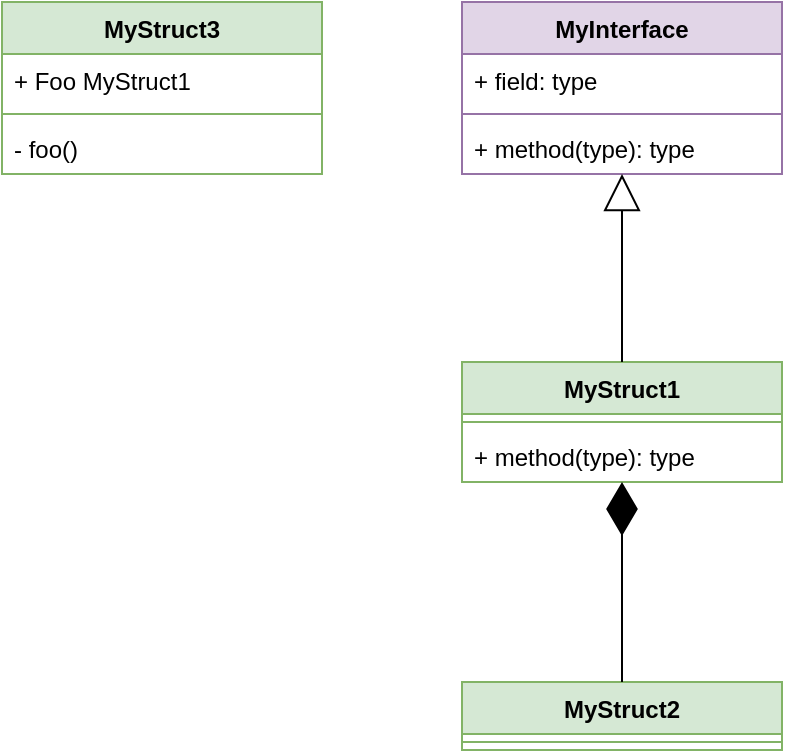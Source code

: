 <mxfile version="20.5.3" type="embed" pages="2"><diagram name="Page-1" id="9A-b66y6Jr2mR1kLJ9BA"><mxGraphModel dx="1156" dy="629" grid="1" gridSize="10" guides="1" tooltips="1" connect="1" arrows="1" fold="1" page="1" pageScale="1" pageWidth="850" pageHeight="1100" math="0" shadow="0"><root><mxCell id="0"/><mxCell id="1" parent="0"/><mxCell id="dILMTx3V24RCvQ_FTe7t-1" value="MyStruct3" style="swimlane;fontStyle=1;align=center;verticalAlign=top;childLayout=stackLayout;horizontal=1;startSize=26;horizontalStack=0;resizeParent=1;resizeParentMax=0;resizeLast=0;collapsible=1;marginBottom=0;whiteSpace=wrap;html=1;fillColor=#d5e8d4;strokeColor=#82b366;" parent="1" vertex="1"><mxGeometry x="10" y="10" width="160" height="86" as="geometry"/></mxCell><mxCell id="dILMTx3V24RCvQ_FTe7t-2" value="+ Foo MyStruct1" style="text;strokeColor=none;fillColor=none;align=left;verticalAlign=top;spacingLeft=4;spacingRight=4;overflow=hidden;rotatable=0;points=[[0,0.5],[1,0.5]];portConstraint=eastwest;whiteSpace=wrap;html=1;" parent="dILMTx3V24RCvQ_FTe7t-1" vertex="1"><mxGeometry y="26" width="160" height="26" as="geometry"/></mxCell><mxCell id="dILMTx3V24RCvQ_FTe7t-3" value="" style="line;strokeWidth=1;fillColor=none;align=left;verticalAlign=middle;spacingTop=-1;spacingLeft=3;spacingRight=3;rotatable=0;labelPosition=right;points=[];portConstraint=eastwest;strokeColor=inherit;" parent="dILMTx3V24RCvQ_FTe7t-1" vertex="1"><mxGeometry y="52" width="160" height="8" as="geometry"/></mxCell><mxCell id="dILMTx3V24RCvQ_FTe7t-4" value="- foo()" style="text;strokeColor=none;fillColor=none;align=left;verticalAlign=top;spacingLeft=4;spacingRight=4;overflow=hidden;rotatable=0;points=[[0,0.5],[1,0.5]];portConstraint=eastwest;whiteSpace=wrap;html=1;" parent="dILMTx3V24RCvQ_FTe7t-1" vertex="1"><mxGeometry y="60" width="160" height="26" as="geometry"/></mxCell><mxCell id="dILMTx3V24RCvQ_FTe7t-11" value="MyInterface" style="swimlane;fontStyle=1;align=center;verticalAlign=top;childLayout=stackLayout;horizontal=1;startSize=26;horizontalStack=0;resizeParent=1;resizeParentMax=0;resizeLast=0;collapsible=1;marginBottom=0;whiteSpace=wrap;html=1;fillColor=#e1d5e7;strokeColor=#9673a6;" parent="1" vertex="1"><mxGeometry x="240" y="10" width="160" height="86" as="geometry"/></mxCell><mxCell id="dILMTx3V24RCvQ_FTe7t-12" value="+ field: type" style="text;strokeColor=none;fillColor=none;align=left;verticalAlign=top;spacingLeft=4;spacingRight=4;overflow=hidden;rotatable=0;points=[[0,0.5],[1,0.5]];portConstraint=eastwest;whiteSpace=wrap;html=1;" parent="dILMTx3V24RCvQ_FTe7t-11" vertex="1"><mxGeometry y="26" width="160" height="26" as="geometry"/></mxCell><mxCell id="dILMTx3V24RCvQ_FTe7t-13" value="" style="line;strokeWidth=1;fillColor=none;align=left;verticalAlign=middle;spacingTop=-1;spacingLeft=3;spacingRight=3;rotatable=0;labelPosition=right;points=[];portConstraint=eastwest;strokeColor=inherit;" parent="dILMTx3V24RCvQ_FTe7t-11" vertex="1"><mxGeometry y="52" width="160" height="8" as="geometry"/></mxCell><mxCell id="dILMTx3V24RCvQ_FTe7t-14" value="+ method(type): type" style="text;strokeColor=none;fillColor=none;align=left;verticalAlign=top;spacingLeft=4;spacingRight=4;overflow=hidden;rotatable=0;points=[[0,0.5],[1,0.5]];portConstraint=eastwest;whiteSpace=wrap;html=1;" parent="dILMTx3V24RCvQ_FTe7t-11" vertex="1"><mxGeometry y="60" width="160" height="26" as="geometry"/></mxCell><mxCell id="dILMTx3V24RCvQ_FTe7t-15" value="MyStruct1" style="swimlane;fontStyle=1;align=center;verticalAlign=top;childLayout=stackLayout;horizontal=1;startSize=26;horizontalStack=0;resizeParent=1;resizeParentMax=0;resizeLast=0;collapsible=1;marginBottom=0;whiteSpace=wrap;html=1;fillColor=#d5e8d4;strokeColor=#82b366;" parent="1" vertex="1"><mxGeometry x="240" y="190" width="160" height="60" as="geometry"/></mxCell><mxCell id="dILMTx3V24RCvQ_FTe7t-17" value="" style="line;strokeWidth=1;fillColor=none;align=left;verticalAlign=middle;spacingTop=-1;spacingLeft=3;spacingRight=3;rotatable=0;labelPosition=right;points=[];portConstraint=eastwest;strokeColor=inherit;" parent="dILMTx3V24RCvQ_FTe7t-15" vertex="1"><mxGeometry y="26" width="160" height="8" as="geometry"/></mxCell><mxCell id="dILMTx3V24RCvQ_FTe7t-18" value="+ method(type): type" style="text;strokeColor=none;fillColor=none;align=left;verticalAlign=top;spacingLeft=4;spacingRight=4;overflow=hidden;rotatable=0;points=[[0,0.5],[1,0.5]];portConstraint=eastwest;whiteSpace=wrap;html=1;" parent="dILMTx3V24RCvQ_FTe7t-15" vertex="1"><mxGeometry y="34" width="160" height="26" as="geometry"/></mxCell><mxCell id="dILMTx3V24RCvQ_FTe7t-19" value="MyStruct2" style="swimlane;fontStyle=1;align=center;verticalAlign=top;childLayout=stackLayout;horizontal=1;startSize=26;horizontalStack=0;resizeParent=1;resizeParentMax=0;resizeLast=0;collapsible=1;marginBottom=0;whiteSpace=wrap;html=1;fillColor=#d5e8d4;strokeColor=#82b366;" parent="1" vertex="1"><mxGeometry x="240" y="350" width="160" height="34" as="geometry"/></mxCell><mxCell id="dILMTx3V24RCvQ_FTe7t-21" value="" style="line;strokeWidth=1;fillColor=none;align=left;verticalAlign=middle;spacingTop=-1;spacingLeft=3;spacingRight=3;rotatable=0;labelPosition=right;points=[];portConstraint=eastwest;strokeColor=inherit;" parent="dILMTx3V24RCvQ_FTe7t-19" vertex="1"><mxGeometry y="26" width="160" height="8" as="geometry"/></mxCell><mxCell id="dILMTx3V24RCvQ_FTe7t-23" value="" style="endArrow=diamondThin;endFill=1;endSize=24;html=1;rounded=0;" parent="1" source="dILMTx3V24RCvQ_FTe7t-19" target="dILMTx3V24RCvQ_FTe7t-15" edge="1"><mxGeometry width="160" relative="1" as="geometry"><mxPoint x="220" y="270" as="sourcePoint"/><mxPoint x="380" y="270" as="targetPoint"/></mxGeometry></mxCell><mxCell id="dILMTx3V24RCvQ_FTe7t-24" value="" style="endArrow=block;endSize=16;endFill=0;html=1;rounded=0;" parent="1" source="dILMTx3V24RCvQ_FTe7t-15" target="dILMTx3V24RCvQ_FTe7t-11" edge="1"><mxGeometry width="160" relative="1" as="geometry"><mxPoint x="220" y="190" as="sourcePoint"/><mxPoint x="380" y="190" as="targetPoint"/></mxGeometry></mxCell></root></mxGraphModel></diagram><diagram id="raCPii82oOUgVRBAZYWZ" name="Page-2"><mxGraphModel dx="1156" dy="629" grid="1" gridSize="10" guides="1" tooltips="1" connect="1" arrows="1" fold="1" page="1" pageScale="1" pageWidth="850" pageHeight="1100" math="0" shadow="0"><root><mxCell id="0"/><mxCell id="1" parent="0"/><mxCell id="D4TPYhZINODG5pd7QCyL-1" value="MyStruct3" style="swimlane;fontStyle=1;align=center;verticalAlign=top;childLayout=stackLayout;horizontal=1;startSize=26;horizontalStack=0;resizeParent=1;resizeParentMax=0;resizeLast=0;collapsible=1;marginBottom=0;whiteSpace=wrap;html=1;fillColor=#d5e8d4;strokeColor=#82b366;" parent="1" vertex="1"><mxGeometry x="10" y="10" width="160" height="86" as="geometry"/></mxCell><mxCell id="D4TPYhZINODG5pd7QCyL-2" value="+ Foo MyStruct1" style="text;strokeColor=none;fillColor=none;align=left;verticalAlign=top;spacingLeft=4;spacingRight=4;overflow=hidden;rotatable=0;points=[[0,0.5],[1,0.5]];portConstraint=eastwest;whiteSpace=wrap;html=1;" parent="D4TPYhZINODG5pd7QCyL-1" vertex="1"><mxGeometry y="26" width="160" height="26" as="geometry"/></mxCell><mxCell id="D4TPYhZINODG5pd7QCyL-3" value="" style="line;strokeWidth=1;fillColor=none;align=left;verticalAlign=middle;spacingTop=-1;spacingLeft=3;spacingRight=3;rotatable=0;labelPosition=right;points=[];portConstraint=eastwest;strokeColor=inherit;" parent="D4TPYhZINODG5pd7QCyL-1" vertex="1"><mxGeometry y="52" width="160" height="8" as="geometry"/></mxCell><mxCell id="D4TPYhZINODG5pd7QCyL-4" value="- foo()" style="text;strokeColor=none;fillColor=none;align=left;verticalAlign=top;spacingLeft=4;spacingRight=4;overflow=hidden;rotatable=0;points=[[0,0.5],[1,0.5]];portConstraint=eastwest;whiteSpace=wrap;html=1;" parent="D4TPYhZINODG5pd7QCyL-1" vertex="1"><mxGeometry y="60" width="160" height="26" as="geometry"/></mxCell><mxCell id="D4TPYhZINODG5pd7QCyL-5" value="MyInterface" style="swimlane;fontStyle=1;align=center;verticalAlign=top;childLayout=stackLayout;horizontal=1;startSize=26;horizontalStack=0;resizeParent=1;resizeParentMax=0;resizeLast=0;collapsible=1;marginBottom=0;whiteSpace=wrap;html=1;fillColor=#e1d5e7;strokeColor=#9673a6;" parent="1" vertex="1"><mxGeometry x="240" y="10" width="160" height="86" as="geometry"/></mxCell><mxCell id="D4TPYhZINODG5pd7QCyL-6" value="+ field: type" style="text;strokeColor=none;fillColor=none;align=left;verticalAlign=top;spacingLeft=4;spacingRight=4;overflow=hidden;rotatable=0;points=[[0,0.5],[1,0.5]];portConstraint=eastwest;whiteSpace=wrap;html=1;" parent="D4TPYhZINODG5pd7QCyL-5" vertex="1"><mxGeometry y="26" width="160" height="26" as="geometry"/></mxCell><mxCell id="D4TPYhZINODG5pd7QCyL-7" value="" style="line;strokeWidth=1;fillColor=none;align=left;verticalAlign=middle;spacingTop=-1;spacingLeft=3;spacingRight=3;rotatable=0;labelPosition=right;points=[];portConstraint=eastwest;strokeColor=inherit;" parent="D4TPYhZINODG5pd7QCyL-5" vertex="1"><mxGeometry y="52" width="160" height="8" as="geometry"/></mxCell><mxCell id="D4TPYhZINODG5pd7QCyL-8" value="+ method(type): type" style="text;strokeColor=none;fillColor=none;align=left;verticalAlign=top;spacingLeft=4;spacingRight=4;overflow=hidden;rotatable=0;points=[[0,0.5],[1,0.5]];portConstraint=eastwest;whiteSpace=wrap;html=1;" parent="D4TPYhZINODG5pd7QCyL-5" vertex="1"><mxGeometry y="60" width="160" height="26" as="geometry"/></mxCell><mxCell id="D4TPYhZINODG5pd7QCyL-9" value="MyStruct1" style="swimlane;fontStyle=1;align=center;verticalAlign=top;childLayout=stackLayout;horizontal=1;startSize=26;horizontalStack=0;resizeParent=1;resizeParentMax=0;resizeLast=0;collapsible=1;marginBottom=0;whiteSpace=wrap;html=1;fillColor=#d5e8d4;strokeColor=#82b366;" parent="1" vertex="1"><mxGeometry x="240" y="190" width="160" height="60" as="geometry"/></mxCell><mxCell id="D4TPYhZINODG5pd7QCyL-10" value="" style="line;strokeWidth=1;fillColor=none;align=left;verticalAlign=middle;spacingTop=-1;spacingLeft=3;spacingRight=3;rotatable=0;labelPosition=right;points=[];portConstraint=eastwest;strokeColor=inherit;" parent="D4TPYhZINODG5pd7QCyL-9" vertex="1"><mxGeometry y="26" width="160" height="8" as="geometry"/></mxCell><mxCell id="D4TPYhZINODG5pd7QCyL-11" value="+ method(type): type" style="text;strokeColor=none;fillColor=none;align=left;verticalAlign=top;spacingLeft=4;spacingRight=4;overflow=hidden;rotatable=0;points=[[0,0.5],[1,0.5]];portConstraint=eastwest;whiteSpace=wrap;html=1;" parent="D4TPYhZINODG5pd7QCyL-9" vertex="1"><mxGeometry y="34" width="160" height="26" as="geometry"/></mxCell><mxCell id="D4TPYhZINODG5pd7QCyL-12" value="MyStruct2" style="swimlane;fontStyle=1;align=center;verticalAlign=top;childLayout=stackLayout;horizontal=1;startSize=26;horizontalStack=0;resizeParent=1;resizeParentMax=0;resizeLast=0;collapsible=1;marginBottom=0;whiteSpace=wrap;html=1;fillColor=#d5e8d4;strokeColor=#82b366;" parent="1" vertex="1"><mxGeometry x="240" y="350" width="160" height="34" as="geometry"/></mxCell><mxCell id="D4TPYhZINODG5pd7QCyL-13" value="" style="line;strokeWidth=1;fillColor=none;align=left;verticalAlign=middle;spacingTop=-1;spacingLeft=3;spacingRight=3;rotatable=0;labelPosition=right;points=[];portConstraint=eastwest;strokeColor=inherit;" parent="D4TPYhZINODG5pd7QCyL-12" vertex="1"><mxGeometry y="26" width="160" height="8" as="geometry"/></mxCell><mxCell id="D4TPYhZINODG5pd7QCyL-14" value="extends" style="endArrow=diamondThin;endFill=1;endSize=24;html=1;rounded=0;" parent="1" source="D4TPYhZINODG5pd7QCyL-12" target="D4TPYhZINODG5pd7QCyL-9" edge="1"><mxGeometry width="160" relative="1" as="geometry"><mxPoint x="220" y="270" as="sourcePoint"/><mxPoint x="380" y="270" as="targetPoint"/></mxGeometry></mxCell><mxCell id="D4TPYhZINODG5pd7QCyL-15" value="implements" style="endArrow=block;endSize=16;endFill=0;html=1;rounded=0;" parent="1" source="D4TPYhZINODG5pd7QCyL-9" target="D4TPYhZINODG5pd7QCyL-5" edge="1"><mxGeometry width="160" relative="1" as="geometry"><mxPoint x="220" y="190" as="sourcePoint"/><mxPoint x="380" y="190" as="targetPoint"/></mxGeometry></mxCell><mxCell id="D4TPYhZINODG5pd7QCyL-16" value="uses" style="endArrow=diamondThin;endFill=0;endSize=24;html=1;rounded=0;" parent="1" source="D4TPYhZINODG5pd7QCyL-9" target="D4TPYhZINODG5pd7QCyL-1" edge="1"><mxGeometry width="160" relative="1" as="geometry"><mxPoint x="340" y="260" as="sourcePoint"/><mxPoint x="500" y="260" as="targetPoint"/></mxGeometry></mxCell></root></mxGraphModel></diagram></mxfile>